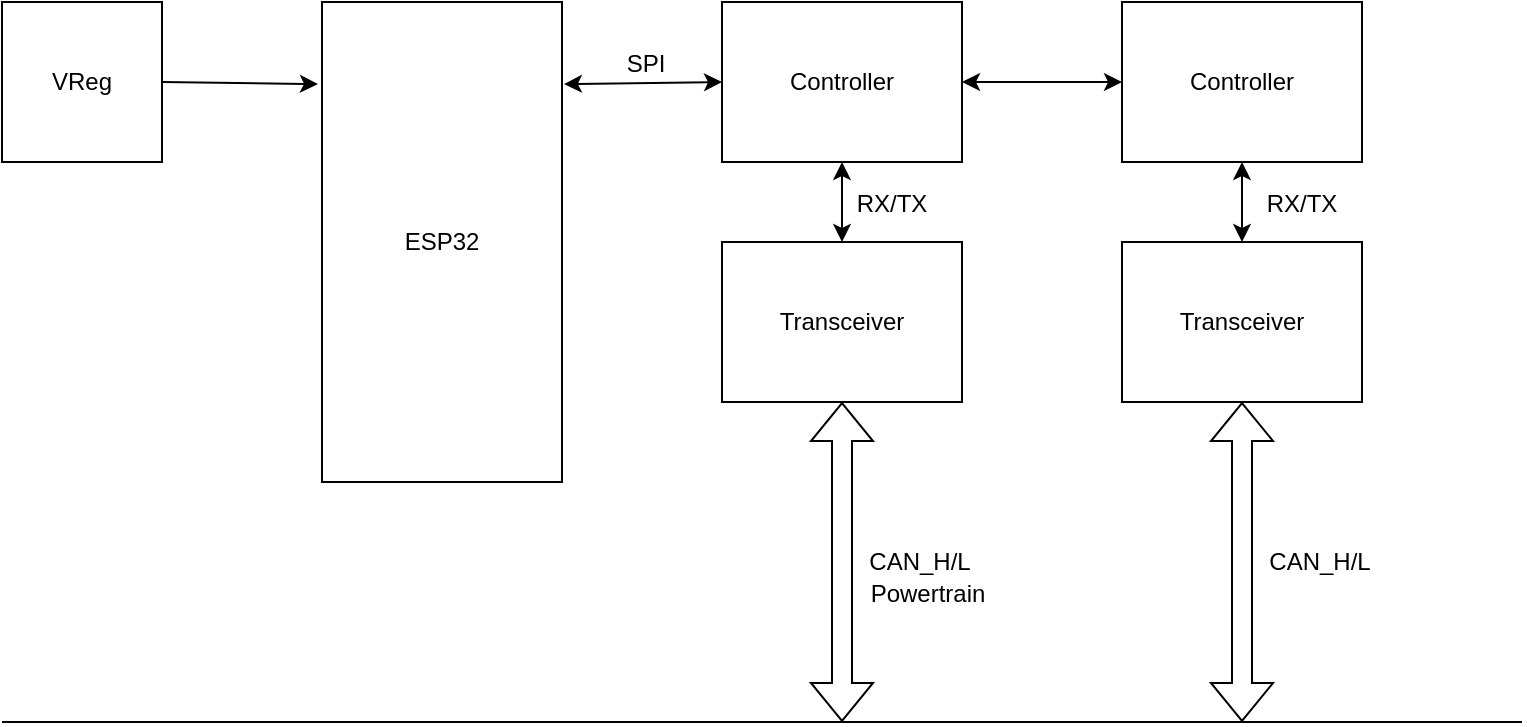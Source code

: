 <mxfile version="26.2.14">
  <diagram name="Seite-1" id="3UaLaNoQHusPB8Ups_Hn">
    <mxGraphModel dx="872" dy="1650" grid="1" gridSize="10" guides="1" tooltips="1" connect="1" arrows="1" fold="1" page="1" pageScale="1" pageWidth="827" pageHeight="1169" math="0" shadow="0">
      <root>
        <mxCell id="0" />
        <mxCell id="1" parent="0" />
        <mxCell id="05BpNFQ8s_8MqioEpU-q-1" value="ESP32" style="rounded=0;whiteSpace=wrap;html=1;" vertex="1" parent="1">
          <mxGeometry x="200" y="-440" width="120" height="240" as="geometry" />
        </mxCell>
        <mxCell id="05BpNFQ8s_8MqioEpU-q-2" value="Transceiver" style="rounded=0;whiteSpace=wrap;html=1;" vertex="1" parent="1">
          <mxGeometry x="400" y="-320" width="120" height="80" as="geometry" />
        </mxCell>
        <mxCell id="05BpNFQ8s_8MqioEpU-q-3" value="Controller" style="rounded=0;whiteSpace=wrap;html=1;" vertex="1" parent="1">
          <mxGeometry x="400" y="-440" width="120" height="80" as="geometry" />
        </mxCell>
        <mxCell id="05BpNFQ8s_8MqioEpU-q-4" value="VReg" style="rounded=0;whiteSpace=wrap;html=1;" vertex="1" parent="1">
          <mxGeometry x="40" y="-440" width="80" height="80" as="geometry" />
        </mxCell>
        <mxCell id="05BpNFQ8s_8MqioEpU-q-5" value="" style="endArrow=none;html=1;rounded=0;" edge="1" parent="1">
          <mxGeometry width="50" height="50" relative="1" as="geometry">
            <mxPoint x="40" y="-80" as="sourcePoint" />
            <mxPoint x="800" y="-80" as="targetPoint" />
          </mxGeometry>
        </mxCell>
        <mxCell id="05BpNFQ8s_8MqioEpU-q-6" value="" style="shape=flexArrow;endArrow=classic;startArrow=classic;html=1;rounded=0;" edge="1" parent="1">
          <mxGeometry width="100" height="100" relative="1" as="geometry">
            <mxPoint x="460" y="-80" as="sourcePoint" />
            <mxPoint x="460" y="-240" as="targetPoint" />
          </mxGeometry>
        </mxCell>
        <mxCell id="05BpNFQ8s_8MqioEpU-q-8" value="" style="endArrow=classic;startArrow=classic;html=1;rounded=0;entryX=0.5;entryY=1;entryDx=0;entryDy=0;exitX=0.5;exitY=0;exitDx=0;exitDy=0;" edge="1" parent="1" source="05BpNFQ8s_8MqioEpU-q-2" target="05BpNFQ8s_8MqioEpU-q-3">
          <mxGeometry width="50" height="50" relative="1" as="geometry">
            <mxPoint x="390" y="-200" as="sourcePoint" />
            <mxPoint x="440" y="-250" as="targetPoint" />
          </mxGeometry>
        </mxCell>
        <mxCell id="05BpNFQ8s_8MqioEpU-q-9" value="" style="endArrow=classic;startArrow=classic;html=1;rounded=0;exitX=1.008;exitY=0.171;exitDx=0;exitDy=0;exitPerimeter=0;entryX=0;entryY=0.5;entryDx=0;entryDy=0;" edge="1" parent="1" source="05BpNFQ8s_8MqioEpU-q-1" target="05BpNFQ8s_8MqioEpU-q-3">
          <mxGeometry width="50" height="50" relative="1" as="geometry">
            <mxPoint x="390" y="-200" as="sourcePoint" />
            <mxPoint x="440" y="-250" as="targetPoint" />
          </mxGeometry>
        </mxCell>
        <mxCell id="05BpNFQ8s_8MqioEpU-q-10" value="" style="endArrow=classic;html=1;rounded=0;exitX=1;exitY=0.5;exitDx=0;exitDy=0;entryX=-0.017;entryY=0.171;entryDx=0;entryDy=0;entryPerimeter=0;" edge="1" parent="1" source="05BpNFQ8s_8MqioEpU-q-4" target="05BpNFQ8s_8MqioEpU-q-1">
          <mxGeometry width="50" height="50" relative="1" as="geometry">
            <mxPoint x="390" y="-200" as="sourcePoint" />
            <mxPoint x="440" y="-250" as="targetPoint" />
          </mxGeometry>
        </mxCell>
        <mxCell id="05BpNFQ8s_8MqioEpU-q-11" value="RX/TX" style="text;html=1;align=center;verticalAlign=middle;whiteSpace=wrap;rounded=0;" vertex="1" parent="1">
          <mxGeometry x="455" y="-354" width="60" height="30" as="geometry" />
        </mxCell>
        <mxCell id="05BpNFQ8s_8MqioEpU-q-12" value="SPI" style="text;html=1;align=center;verticalAlign=middle;whiteSpace=wrap;rounded=0;" vertex="1" parent="1">
          <mxGeometry x="332" y="-424" width="60" height="30" as="geometry" />
        </mxCell>
        <mxCell id="05BpNFQ8s_8MqioEpU-q-13" value="CAN_H/L" style="text;html=1;align=center;verticalAlign=middle;whiteSpace=wrap;rounded=0;" vertex="1" parent="1">
          <mxGeometry x="469" y="-175" width="60" height="30" as="geometry" />
        </mxCell>
        <mxCell id="05BpNFQ8s_8MqioEpU-q-15" value="" style="endArrow=classic;startArrow=classic;html=1;rounded=0;exitX=1;exitY=0.5;exitDx=0;exitDy=0;" edge="1" parent="1" source="05BpNFQ8s_8MqioEpU-q-3">
          <mxGeometry width="50" height="50" relative="1" as="geometry">
            <mxPoint x="290" y="-120" as="sourcePoint" />
            <mxPoint x="600" y="-400" as="targetPoint" />
          </mxGeometry>
        </mxCell>
        <mxCell id="05BpNFQ8s_8MqioEpU-q-16" value="Controller" style="rounded=0;whiteSpace=wrap;html=1;" vertex="1" parent="1">
          <mxGeometry x="600" y="-440" width="120" height="80" as="geometry" />
        </mxCell>
        <mxCell id="05BpNFQ8s_8MqioEpU-q-17" value="Transceiver" style="rounded=0;whiteSpace=wrap;html=1;" vertex="1" parent="1">
          <mxGeometry x="600" y="-320" width="120" height="80" as="geometry" />
        </mxCell>
        <mxCell id="05BpNFQ8s_8MqioEpU-q-18" value="RX/TX" style="text;html=1;align=center;verticalAlign=middle;whiteSpace=wrap;rounded=0;" vertex="1" parent="1">
          <mxGeometry x="660" y="-354" width="60" height="30" as="geometry" />
        </mxCell>
        <mxCell id="05BpNFQ8s_8MqioEpU-q-19" value="" style="shape=flexArrow;endArrow=classic;startArrow=classic;html=1;rounded=0;" edge="1" parent="1">
          <mxGeometry width="100" height="100" relative="1" as="geometry">
            <mxPoint x="660" y="-80" as="sourcePoint" />
            <mxPoint x="660" y="-240" as="targetPoint" />
          </mxGeometry>
        </mxCell>
        <mxCell id="05BpNFQ8s_8MqioEpU-q-20" value="CAN_H/L" style="text;html=1;align=center;verticalAlign=middle;whiteSpace=wrap;rounded=0;" vertex="1" parent="1">
          <mxGeometry x="669" y="-175" width="60" height="30" as="geometry" />
        </mxCell>
        <mxCell id="05BpNFQ8s_8MqioEpU-q-21" value="" style="endArrow=classic;startArrow=classic;html=1;rounded=0;entryX=0.5;entryY=1;entryDx=0;entryDy=0;exitX=0.5;exitY=0;exitDx=0;exitDy=0;" edge="1" parent="1" source="05BpNFQ8s_8MqioEpU-q-17" target="05BpNFQ8s_8MqioEpU-q-16">
          <mxGeometry width="50" height="50" relative="1" as="geometry">
            <mxPoint x="390" y="-200" as="sourcePoint" />
            <mxPoint x="440" y="-250" as="targetPoint" />
          </mxGeometry>
        </mxCell>
        <mxCell id="05BpNFQ8s_8MqioEpU-q-23" value="Powertrain" style="text;html=1;align=center;verticalAlign=middle;whiteSpace=wrap;rounded=0;" vertex="1" parent="1">
          <mxGeometry x="468" y="-159" width="70" height="30" as="geometry" />
        </mxCell>
      </root>
    </mxGraphModel>
  </diagram>
</mxfile>
